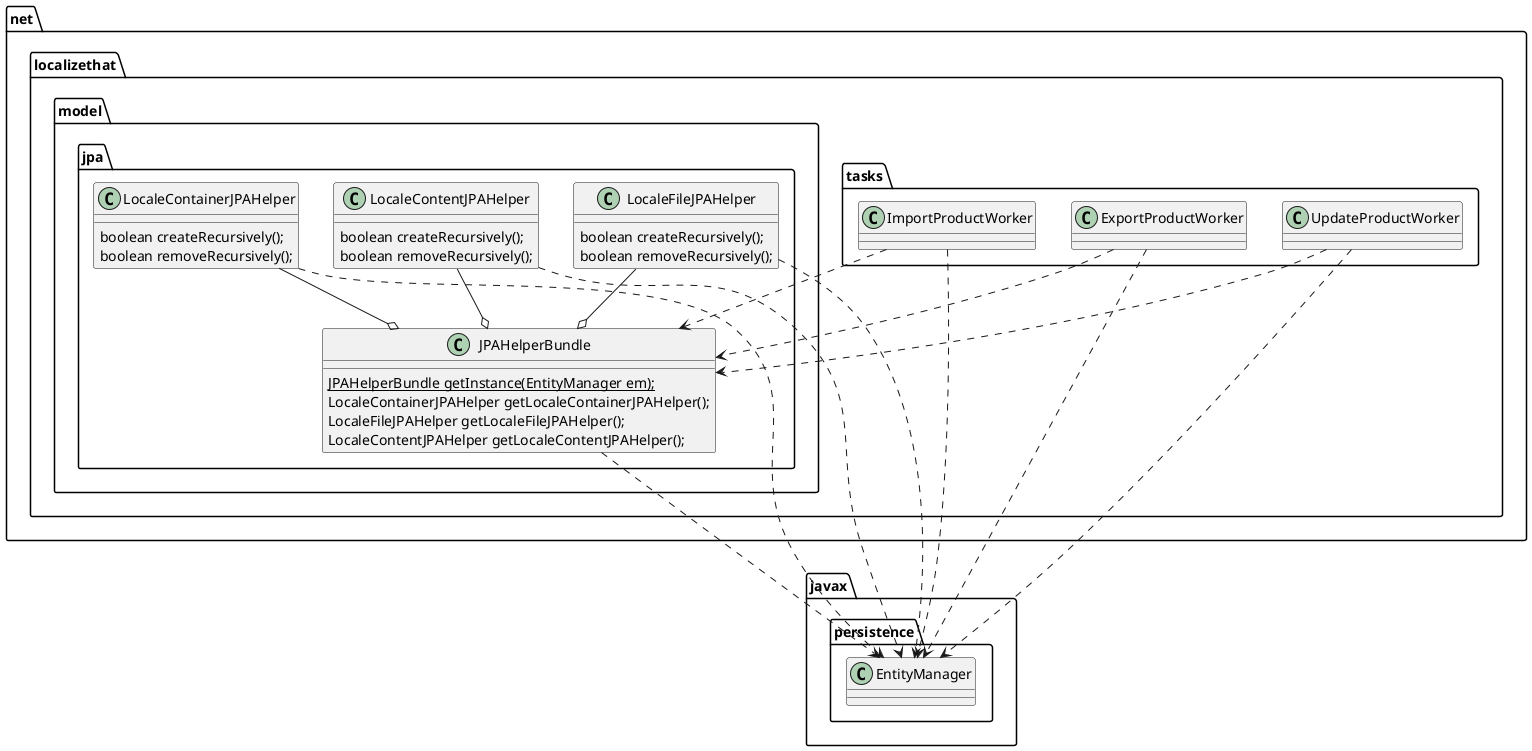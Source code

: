 @startuml
class javax.persistence.EntityManager
class net.localizethat.model.jpa.JPAHelperBundle {
    {static} JPAHelperBundle getInstance(EntityManager em);
    LocaleContainerJPAHelper getLocaleContainerJPAHelper();
    LocaleFileJPAHelper getLocaleFileJPAHelper();
    LocaleContentJPAHelper getLocaleContentJPAHelper();
}
class net.localizethat.model.jpa.LocaleContainerJPAHelper {
    boolean createRecursively();
    boolean removeRecursively();
}
class net.localizethat.model.jpa.LocaleContentJPAHelper {
    boolean createRecursively();
    boolean removeRecursively();
}
class net.localizethat.model.jpa.LocaleFileJPAHelper {
    boolean createRecursively();
    boolean removeRecursively();
}
class net.localizethat.tasks.ImportProductWorker
class net.localizethat.tasks.ExportProductWorker
class net.localizethat.tasks.UpdateProductWorker

net.localizethat.model.jpa.JPAHelperBundle ...> javax.persistence.EntityManager
net.localizethat.model.jpa.LocaleContainerJPAHelper --o net.localizethat.model.jpa.JPAHelperBundle
net.localizethat.model.jpa.LocaleContainerJPAHelper ...> javax.persistence.EntityManager
net.localizethat.model.jpa.LocaleFileJPAHelper --o net.localizethat.model.jpa.JPAHelperBundle
net.localizethat.model.jpa.LocaleFileJPAHelper ...> javax.persistence.EntityManager
net.localizethat.model.jpa.LocaleContentJPAHelper --o net.localizethat.model.jpa.JPAHelperBundle
net.localizethat.model.jpa.LocaleContentJPAHelper ...> javax.persistence.EntityManager
net.localizethat.tasks.ImportProductWorker ..> net.localizethat.model.jpa.JPAHelperBundle
net.localizethat.tasks.ExportProductWorker ..> net.localizethat.model.jpa.JPAHelperBundle
net.localizethat.tasks.UpdateProductWorker ..> net.localizethat.model.jpa.JPAHelperBundle
net.localizethat.tasks.ImportProductWorker ...> javax.persistence.EntityManager
net.localizethat.tasks.ExportProductWorker ...> javax.persistence.EntityManager
net.localizethat.tasks.UpdateProductWorker ...> javax.persistence.EntityManager
@enduml